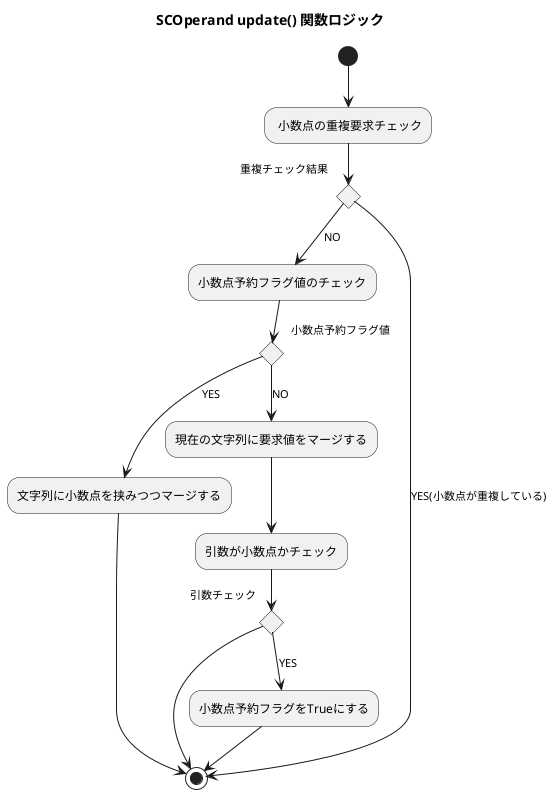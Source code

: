 @startuml

title SCOperand update() 関数ロジック

(*)  --> " 小数点の重複要求チェック"
If 重複チェック結果 then
    --> [NO] "小数点予約フラグ値のチェック"
        if 小数点予約フラグ値 then
            --> [YES] 文字列に小数点を挟みつつマージする
            --> (*)
        else
             --> [NO] 現在の文字列に要求値をマージする
        Endif
        --> 引数が小数点かチェック
        if 引数チェック
            --> [YES] 小数点予約フラグをTrueにする
            小数点予約フラグをTrueにする --> (*)
        else
             --> (*)
        Endif
else
    --> [YES(小数点が重複している)]  (*)
Endif

@enduml